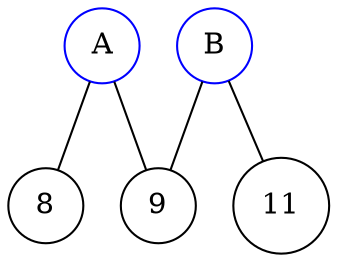 graph G {
    node [shape = doublecircle];
    node [shape = circle];
    A [color=blue] B [color=blue];A -- 8;A -- 9;B -- 9;B -- 11;}